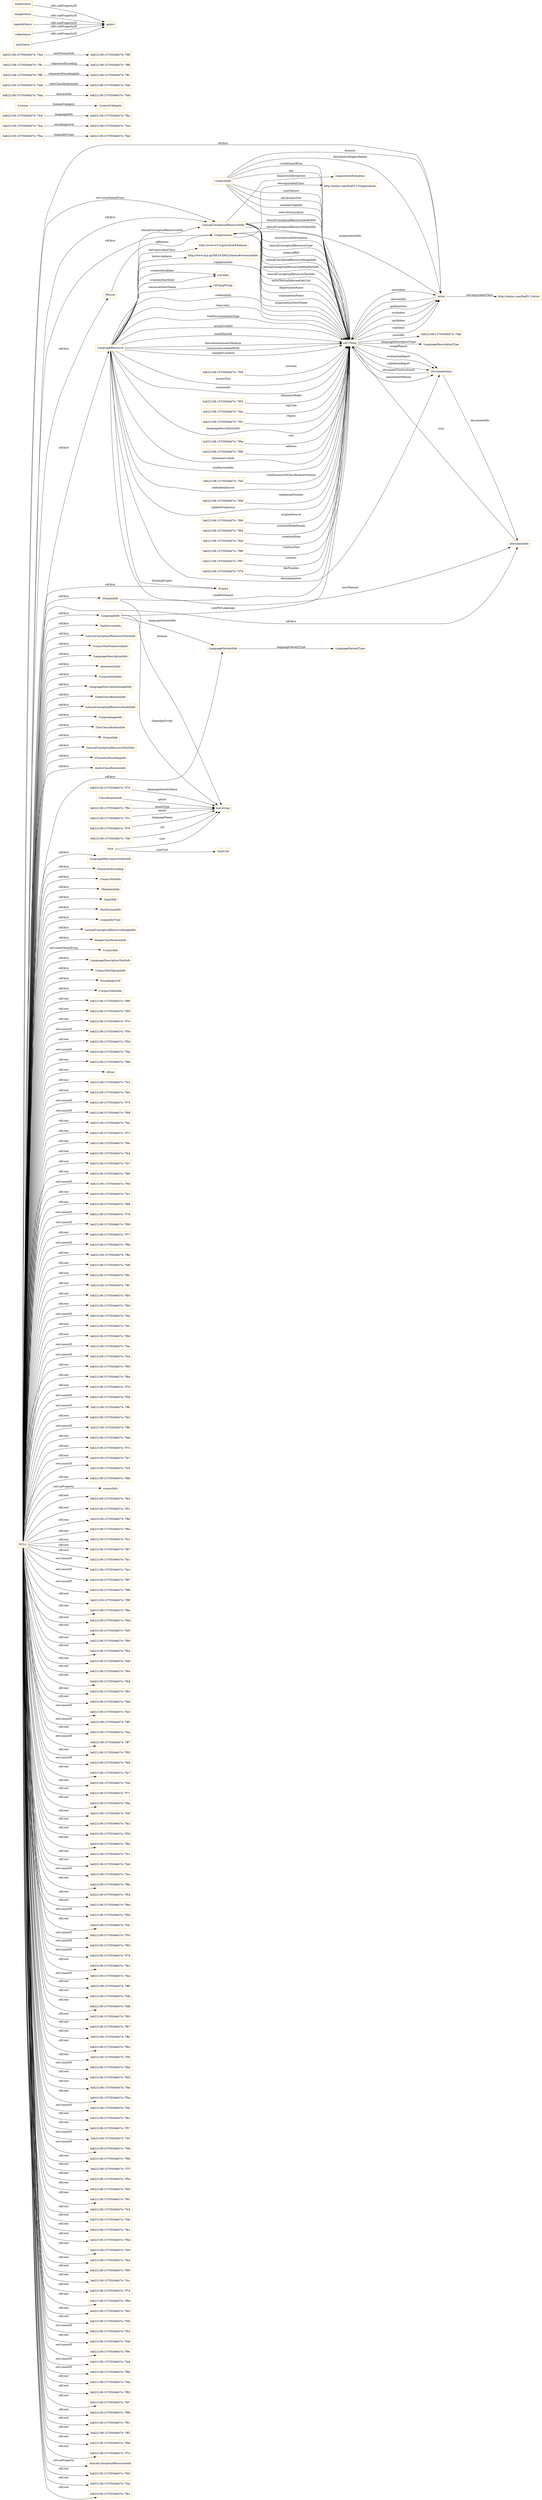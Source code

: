 digraph ar2dtool_diagram { 
rankdir=LR;
size="1501"
node [shape = rectangle, color="orange"]; ":Person" "3a622108:15705046d74:-7fba" ":ToolServiceInfo" ":DocumentInfo" "3a622108:15705046d74:-7fef" "3a622108:15705046d74:-7fce" ":Actor" "3a622108:15705046d74:-7f56" ":LexicalConceptualResourceVideoInfo" "3a622108:15705046d74:-7f69" ":CorpusTextNumericalInfo" "3a622108:15705046d74:-7fc9" ":LanguageDescriptionInfo" "3a622108:15705046d74:-7f94" ":AnnotationInfo" "3a622108:15705046d74:-7fcb" "3a622108:15705046d74:-7f70" "3a622108:15705046d74:-7fad" "http://xmlns.com/foaf/0.1/Actor" "3a622108:15705046d74:-7fe9" ":License" "3a622108:15705046d74:-7fdd" ":CorpusAudioInfo" ":ClassificationInfo" "3a622108:15705046d74:-7f88" ":LanguageDescriptionImageInfo" "3a622108:15705046d74:-7fbc" ":VideoClassificationInfo" ":Project" ":LexicalConceptualResourceAudioInfo" ":LanguageDescriptionType" "3a622108:15705046d74:-7f97" "3a622108:15705046d74:-7fab" "3a622108:15705046d74:-7f6c" "3a622108:15705046d74:-7f79" ":CorpusImageInfo" ":TextClassificationInfo" ":OutputInfo" ":LicenceInfo" ":LexicalConceptualResourceTextInfo" "3a622108:15705046d74:-7fa6" ":LanguageResource" "3a622108:15705046d74:-7f9d" "3a622108:15705046d74:-7ff1" "3a622108:15705046d74:-7ff6" "3a622108:15705046d74:-7f7c" ":Organization" ":CharacterEncodingInfo" "3a622108:15705046d74:-7f76" ":LexicalConceptualResourceInfo" ":AudioClassificationInfo" ":LanguageVarietyInfo" ":LanguageDescriptionVideoInfo" ":CharacterEncoding" ":Size" "3a622108:15705046d74:-7fd0" ":Documentation" "3a622108:15705046d74:-7f59" ":LanguageVarietyType" ":CorpusTextInfo" "http://xmlns.com/foaf/0.1/Organization" ":MetadataInfo" ":InputInfo" ":DomainInfo" "3a622108:15705046d74:-7f53" ":LicenseCategory" ":LanguageInfo" "3a622108:15705046d74:-7f4a" ":TextFormatInfo" ":LingualityType" "3a622108:15705046d74:-7f4f" "3a622108:15705046d74:-7f5c" ":LexicalConceptualResourceImageInfo" "3a622108:15705046d74:-7f9a" ":ImageClassificationInfo" ":CorpusInfo" ":LanguageDescriptionTextInfo" ":CorpusTextNgramInfo" "http://www.w3.org/ns/dcat#Dataset" ":EncodingLevel" "3a622108:15705046d74:-7ffc" ":CorpusVideoInfo" "3a622108:15705046d74:-7f9f" "3a622108:15705046d74:-7fa4" "3a622108:15705046d74:-7ff8" "3a622108:15705046d74:-7fa9" ":SizeUnit" ":LinguisticInformation" ; /*classes style*/
	":Organization" -> "http://xmlns.com/foaf/0.1/Organization" [ label = "owl:equivalentClass" ];
	":audioGenre" -> ":genre" [ label = "rdfs:subPropertyOf" ];
	":imageGenre" -> ":genre" [ label = "rdfs:subPropertyOf" ];
	":speechGenre" -> ":genre" [ label = "rdfs:subPropertyOf" ];
	":videoGenre" -> ":genre" [ label = "rdfs:subPropertyOf" ];
	":textGenre" -> ":genre" [ label = "rdfs:subPropertyOf" ];
	":LanguageResource" -> "http://www.ilsp.gr/META-XMLSchema#resourceInfo" [ label = "terms:replaces" ];
	":LanguageResource" -> "http://www.w3.org/ns/dcat#Dataset" [ label = "owl:equivalentClass" ];
	"NULL" -> "3a622108:15705046d74:-7f86" [ label = "rdf:rest" ];
	"NULL" -> "3a622108:15705046d74:-7f65" [ label = "rdf:rest" ];
	"NULL" -> "3a622108:15705046d74:-7f7e" [ label = "rdf:rest" ];
	"NULL" -> "3a622108:15705046d74:-7f5b" [ label = "owl:unionOf" ];
	"NULL" -> "3a622108:15705046d74:-7f5d" [ label = "rdf:rest" ];
	"NULL" -> ":DomainInfo" [ label = "rdf:first" ];
	"NULL" -> "3a622108:15705046d74:-7f4e" [ label = "owl:unionOf" ];
	"NULL" -> ":CorpusTextNumericalInfo" [ label = "rdf:first" ];
	"NULL" -> "3a622108:15705046d74:-7f90" [ label = "rdf:rest" ];
	"NULL" -> "rdf:nil" [ label = "rdf:rest" ];
	"NULL" -> "3a622108:15705046d74:-7fc4" [ label = "rdf:rest" ];
	"NULL" -> "3a622108:15705046d74:-7fe0" [ label = "rdf:rest" ];
	"NULL" -> "3a622108:15705046d74:-7f75" [ label = "owl:unionOf" ];
	"NULL" -> "3a622108:15705046d74:-7f68" [ label = "owl:unionOf" ];
	"NULL" -> "3a622108:15705046d74:-7fec" [ label = "rdf:rest" ];
	"NULL" -> ":CorpusImageInfo" [ label = "rdf:first" ];
	"NULL" -> "3a622108:15705046d74:-7f73" [ label = "rdf:rest" ];
	"NULL" -> "3a622108:15705046d74:-7f8c" [ label = "rdf:rest" ];
	"NULL" -> "3a622108:15705046d74:-7fe4" [ label = "rdf:rest" ];
	"NULL" -> "3a622108:15705046d74:-7fa7" [ label = "rdf:rest" ];
	"NULL" -> "3a622108:15705046d74:-7f89" [ label = "rdf:rest" ];
	"NULL" -> "3a622108:15705046d74:-7f6f" [ label = "owl:unionOf" ];
	"NULL" -> ":LexicalConceptualResourceVideoInfo" [ label = "rdf:first" ];
	"NULL" -> "3a622108:15705046d74:-7fc3" [ label = "rdf:rest" ];
	"NULL" -> "3a622108:15705046d74:-7f98" [ label = "rdf:rest" ];
	"NULL" -> "3a622108:15705046d74:-7f7b" [ label = "owl:unionOf" ];
	"NULL" -> "3a622108:15705046d74:-7f99" [ label = "owl:unionOf" ];
	"NULL" -> "3a622108:15705046d74:-7f77" [ label = "rdf:rest" ];
	"NULL" -> ":Organization" [ label = "rdf:first" ];
	"NULL" -> "3a622108:15705046d74:-7f6b" [ label = "owl:unionOf" ];
	"NULL" -> "3a622108:15705046d74:-7ffa" [ label = "rdf:rest" ];
	"NULL" -> "3a622108:15705046d74:-7fd6" [ label = "rdf:rest" ];
	"NULL" -> "3a622108:15705046d74:-7f81" [ label = "rdf:rest" ];
	"NULL" -> "3a622108:15705046d74:-7ff2" [ label = "rdf:rest" ];
	"NULL" -> "3a622108:15705046d74:-7fb5" [ label = "rdf:rest" ];
	"NULL" -> "3a622108:15705046d74:-7f60" [ label = "rdf:rest" ];
	"NULL" -> "3a622108:15705046d74:-7faa" [ label = "owl:unionOf" ];
	"NULL" -> ":LanguageVarietyInfo" [ label = "rdf:first" ];
	"NULL" -> "3a622108:15705046d74:-7fd1" [ label = "rdf:rest" ];
	"NULL" -> ":LexicalConceptualResourceImageInfo" [ label = "rdf:first" ];
	"NULL" -> "3a622108:15705046d74:-7fb0" [ label = "rdf:rest" ];
	"NULL" -> "3a622108:15705046d74:-7fac" [ label = "owl:unionOf" ];
	"NULL" -> "3a622108:15705046d74:-7fcd" [ label = "owl:unionOf" ];
	"NULL" -> ":CharacterEncodingInfo" [ label = "rdf:first" ];
	"NULL" -> "3a622108:15705046d74:-7f85" [ label = "rdf:rest" ];
	"NULL" -> "3a622108:15705046d74:-7f64" [ label = "rdf:rest" ];
	"NULL" -> "3a622108:15705046d74:-7f7d" [ label = "rdf:rest" ];
	"NULL" -> "3a622108:15705046d74:-7f58" [ label = "owl:unionOf" ];
	"NULL" -> "3a622108:15705046d74:-7ffb" [ label = "owl:unionOf" ];
	"NULL" -> ":ToolServiceInfo" [ label = "rdf:first" ];
	"NULL" -> ":EncodingLevel" [ label = "rdf:first" ];
	"NULL" -> "3a622108:15705046d74:-7fa2" [ label = "rdf:rest" ];
	"NULL" -> "3a622108:15705046d74:-7ff0" [ label = "owl:unionOf" ];
	"NULL" -> "3a622108:15705046d74:-7feb" [ label = "rdf:rest" ];
	"NULL" -> "3a622108:15705046d74:-7f72" [ label = "rdf:rest" ];
	"NULL" -> "3a622108:15705046d74:-7fc7" [ label = "rdf:rest" ];
	"NULL" -> "3a622108:15705046d74:-7fc8" [ label = "owl:unionOf" ];
	"NULL" -> "3a622108:15705046d74:-7f8b" [ label = "rdf:rest" ];
	"NULL" -> ":corpusInfo" [ label = "owl:onProperty" ];
	"NULL" -> "3a622108:15705046d74:-7fe3" [ label = "rdf:rest" ];
	"NULL" -> "3a622108:15705046d74:-7f51" [ label = "rdf:rest" ];
	"NULL" -> "3a622108:15705046d74:-7fbf" [ label = "rdf:rest" ];
	"NULL" -> "3a622108:15705046d74:-7f6a" [ label = "rdf:rest" ];
	"NULL" -> "3a622108:15705046d74:-7fc2" [ label = "rdf:rest" ];
	"NULL" -> "3a622108:15705046d74:-7f67" [ label = "rdf:rest" ];
	"NULL" -> "3a622108:15705046d74:-7fa1" [ label = "rdf:rest" ];
	"NULL" -> ":Actor" [ label = "rdf:first" ];
	"NULL" -> ":VideoClassificationInfo" [ label = "rdf:first" ];
	"NULL" -> "3a622108:15705046d74:-7fa3" [ label = "owl:unionOf" ];
	"NULL" -> "3a622108:15705046d74:-7f87" [ label = "owl:unionOf" ];
	"NULL" -> "3a622108:15705046d74:-7f96" [ label = "owl:unionOf" ];
	"NULL" -> "3a622108:15705046d74:-7f8f" [ label = "rdf:rest" ];
	"NULL" -> ":Person" [ label = "rdf:first" ];
	"NULL" -> ":CorpusAudioInfo" [ label = "rdf:first" ];
	"NULL" -> "3a622108:15705046d74:-7f6e" [ label = "rdf:rest" ];
	"NULL" -> ":CharacterEncoding" [ label = "rdf:first" ];
	"NULL" -> "3a622108:15705046d74:-7f4d" [ label = "rdf:rest" ];
	"NULL" -> ":AudioClassificationInfo" [ label = "rdf:first" ];
	"NULL" -> "3a622108:15705046d74:-7fd5" [ label = "rdf:rest" ];
	"NULL" -> "3a622108:15705046d74:-7f80" [ label = "rdf:rest" ];
	"NULL" -> "3a622108:15705046d74:-7fb4" [ label = "rdf:rest" ];
	"NULL" -> ":TextClassificationInfo" [ label = "rdf:first" ];
	"NULL" -> "3a622108:15705046d74:-7fd9" [ label = "rdf:rest" ];
	"NULL" -> "3a622108:15705046d74:-7f84" [ label = "rdf:rest" ];
	"NULL" -> "3a622108:15705046d74:-7fb8" [ label = "rdf:rest" ];
	"NULL" -> "3a622108:15705046d74:-7f63" [ label = "rdf:rest" ];
	"NULL" -> ":DocumentInfo" [ label = "rdf:first" ];
	"NULL" -> "3a622108:15705046d74:-7fd4" [ label = "rdf:rest" ];
	"NULL" -> ":LexicalConceptualResourceTextInfo" [ label = "rdf:first" ];
	"NULL" -> ":CorpusInfo" [ label = "owl:someValuesFrom" ];
	"NULL" -> "3a622108:15705046d74:-7fa5" [ label = "owl:unionOf" ];
	"NULL" -> ":CorpusTextNgramInfo" [ label = "rdf:first" ];
	"NULL" -> "3a622108:15705046d74:-7ff5" [ label = "owl:unionOf" ];
	"NULL" -> "3a622108:15705046d74:-7fea" [ label = "rdf:rest" ];
	"NULL" -> "3a622108:15705046d74:-7ff7" [ label = "owl:unionOf" ];
	"NULL" -> "3a622108:15705046d74:-7f92" [ label = "rdf:rest" ];
	"NULL" -> "3a622108:15705046d74:-7fe8" [ label = "owl:unionOf" ];
	"NULL" -> "3a622108:15705046d74:-7fe7" [ label = "rdf:rest" ];
	"NULL" -> "3a622108:15705046d74:-7fc6" [ label = "rdf:rest" ];
	"NULL" -> "3a622108:15705046d74:-7f71" [ label = "rdf:rest" ];
	"NULL" -> "3a622108:15705046d74:-7f8a" [ label = "rdf:rest" ];
	"NULL" -> "3a622108:15705046d74:-7fdf" [ label = "rdf:rest" ];
	"NULL" -> "3a622108:15705046d74:-7fe2" [ label = "rdf:rest" ];
	"NULL" -> "3a622108:15705046d74:-7f50" [ label = "rdf:rest" ];
	"NULL" -> "3a622108:15705046d74:-7fbe" [ label = "rdf:rest" ];
	"NULL" -> "3a622108:15705046d74:-7fc1" [ label = "rdf:rest" ];
	"NULL" -> "3a622108:15705046d74:-7fa0" [ label = "rdf:rest" ];
	"NULL" -> "3a622108:15705046d74:-7fca" [ label = "owl:unionOf" ];
	"NULL" -> "3a622108:15705046d74:-7f8e" [ label = "rdf:rest" ];
	"NULL" -> "3a622108:15705046d74:-7f54" [ label = "rdf:rest" ];
	"NULL" -> "3a622108:15705046d74:-7f6d" [ label = "rdf:rest" ];
	"NULL" -> "3a622108:15705046d74:-7fb9" [ label = "owl:unionOf" ];
	"NULL" -> "3a622108:15705046d74:-7f4c" [ label = "rdf:rest" ];
	"NULL" -> "3a622108:15705046d74:-7f55" [ label = "owl:unionOf" ];
	"NULL" -> ":CorpusTextInfo" [ label = "rdf:first" ];
	"NULL" -> "3a622108:15705046d74:-7f93" [ label = "owl:unionOf" ];
	"NULL" -> ":LanguageDescriptionInfo" [ label = "rdf:first" ];
	"NULL" -> "3a622108:15705046d74:-7f78" [ label = "owl:unionOf" ];
	"NULL" -> "3a622108:15705046d74:-7fb3" [ label = "rdf:rest" ];
	"NULL" -> ":AnnotationInfo" [ label = "rdf:first" ];
	"NULL" -> ":LexicalConceptualResourceInfo" [ label = "owl:someValuesFrom" ];
	"NULL" -> ":TextFormatInfo" [ label = "rdf:first" ];
	"NULL" -> "3a622108:15705046d74:-7fee" [ label = "owl:unionOf" ];
	"NULL" -> "3a622108:15705046d74:-7ff9" [ label = "rdf:rest" ];
	"NULL" -> "3a622108:15705046d74:-7fdb" [ label = "rdf:rest" ];
	"NULL" -> "3a622108:15705046d74:-7fd8" [ label = "rdf:rest" ];
	"NULL" -> "3a622108:15705046d74:-7f83" [ label = "rdf:rest" ];
	"NULL" -> "3a622108:15705046d74:-7fb7" [ label = "rdf:rest" ];
	"NULL" -> "3a622108:15705046d74:-7ff4" [ label = "rdf:rest" ];
	"NULL" -> "3a622108:15705046d74:-7f62" [ label = "rdf:rest" ];
	"NULL" -> "3a622108:15705046d74:-7f5f" [ label = "rdf:rest" ];
	"NULL" -> ":Project" [ label = "rdf:first" ];
	"NULL" -> ":MetadataInfo" [ label = "rdf:first" ];
	"NULL" -> "3a622108:15705046d74:-7fbb" [ label = "owl:unionOf" ];
	"NULL" -> ":LanguageInfo" [ label = "rdf:first" ];
	"NULL" -> "3a622108:15705046d74:-7fd3" [ label = "rdf:rest" ];
	"NULL" -> ":LexicalConceptualResourceAudioInfo" [ label = "rdf:first" ];
	"NULL" -> "3a622108:15705046d74:-7faf" [ label = "rdf:rest" ];
	"NULL" -> "3a622108:15705046d74:-7f5a" [ label = "rdf:rest" ];
	"NULL" -> "3a622108:15705046d74:-7fdc" [ label = "owl:unionOf" ];
	"NULL" -> "3a622108:15705046d74:-7fb2" [ label = "rdf:rest" ];
	"NULL" -> "3a622108:15705046d74:-7f57" [ label = "rdf:rest" ];
	"NULL" -> "3a622108:15705046d74:-7fcf" [ label = "owl:unionOf" ];
	"NULL" -> "3a622108:15705046d74:-7f49" [ label = "owl:unionOf" ];
	"NULL" -> "3a622108:15705046d74:-7f66" [ label = "rdf:rest" ];
	"NULL" -> "3a622108:15705046d74:-7f7f" [ label = "rdf:rest" ];
	"NULL" -> "3a622108:15705046d74:-7f5e" [ label = "rdf:rest" ];
	"NULL" -> ":OutputInfo" [ label = "rdf:first" ];
	"NULL" -> "3a622108:15705046d74:-7fe6" [ label = "rdf:rest" ];
	"NULL" -> "3a622108:15705046d74:-7f91" [ label = "rdf:rest" ];
	"NULL" -> "3a622108:15705046d74:-7fc5" [ label = "rdf:rest" ];
	"NULL" -> ":CorpusVideoInfo" [ label = "rdf:first" ];
	"NULL" -> "3a622108:15705046d74:-7fde" [ label = "rdf:rest" ];
	"NULL" -> "3a622108:15705046d74:-7fe1" [ label = "rdf:rest" ];
	"NULL" -> "3a622108:15705046d74:-7fbd" [ label = "rdf:rest" ];
	"NULL" -> "3a622108:15705046d74:-7fc0" [ label = "rdf:rest" ];
	"NULL" -> ":LanguageDescriptionTextInfo" [ label = "rdf:first" ];
	"NULL" -> "3a622108:15705046d74:-7fed" [ label = "rdf:rest" ];
	"NULL" -> "3a622108:15705046d74:-7f95" [ label = "rdf:rest" ];
	"NULL" -> "3a622108:15705046d74:-7fcc" [ label = "rdf:rest" ];
	"NULL" -> "3a622108:15705046d74:-7f74" [ label = "rdf:rest" ];
	"NULL" -> "3a622108:15705046d74:-7f8d" [ label = "rdf:rest" ];
	"NULL" -> ":LanguageResource" [ label = "rdf:first" ];
	"NULL" -> "3a622108:15705046d74:-7fe5" [ label = "rdf:rest" ];
	"NULL" -> "3a622108:15705046d74:-7f4b" [ label = "rdf:rest" ];
	"NULL" -> "3a622108:15705046d74:-7f52" [ label = "owl:unionOf" ];
	"NULL" -> "3a622108:15705046d74:-7f48" [ label = "rdf:rest" ];
	"NULL" -> "3a622108:15705046d74:-7f9c" [ label = "owl:unionOf" ];
	"NULL" -> ":LexicalConceptualResourceInfo" [ label = "rdf:first" ];
	"NULL" -> ":LanguageDescriptionVideoInfo" [ label = "rdf:first" ];
	"NULL" -> ":ImageClassificationInfo" [ label = "rdf:first" ];
	"NULL" -> "3a622108:15705046d74:-7fa8" [ label = "owl:unionOf" ];
	"NULL" -> ":InputInfo" [ label = "rdf:first" ];
	"NULL" -> ":LingualityType" [ label = "rdf:first" ];
	"NULL" -> "3a622108:15705046d74:-7f9e" [ label = "owl:unionOf" ];
	"NULL" -> "3a622108:15705046d74:-7fda" [ label = "rdf:rest" ];
	"NULL" -> "3a622108:15705046d74:-7f82" [ label = "rdf:rest" ];
	"NULL" -> "3a622108:15705046d74:-7fd7" [ label = "rdf:rest" ];
	"NULL" -> "3a622108:15705046d74:-7f9b" [ label = "rdf:rest" ];
	"NULL" -> "3a622108:15705046d74:-7f61" [ label = "rdf:rest" ];
	"NULL" -> "3a622108:15705046d74:-7ff3" [ label = "rdf:rest" ];
	"NULL" -> "3a622108:15705046d74:-7fb6" [ label = "rdf:rest" ];
	"NULL" -> "3a622108:15705046d74:-7f7a" [ label = "rdf:rest" ];
	"NULL" -> ":lexicalConceptualResourceInfo" [ label = "owl:onProperty" ];
	"NULL" -> "3a622108:15705046d74:-7fd2" [ label = "rdf:rest" ];
	"NULL" -> "3a622108:15705046d74:-7fae" [ label = "rdf:rest" ];
	"NULL" -> ":LanguageDescriptionImageInfo" [ label = "rdf:first" ];
	"NULL" -> "3a622108:15705046d74:-7fb1" [ label = "rdf:rest" ];
	":Actor" -> "http://xmlns.com/foaf/0.1/Actor" [ label = "owl:equivalentClass" ];
	"3a622108:15705046d74:-7f69" -> "owl:Thing" [ label = ":originalSource" ];
	":LanguageResource" -> ":DocumentInfo" [ label = ":userManual" ];
	"owl:Thing" -> ":Documentation" [ label = ":annotationManual" ];
	":LanguageResource" -> "owl:Thing" [ label = ":validationInfo" ];
	":LanguageResource" -> "owl:Thing" [ label = ":relationInfo" ];
	":LanguageResource" -> "xsd:date" [ label = ":creationStartDate" ];
	"owl:Thing" -> ":Actor" [ label = ":evaluator" ];
	":LanguageResource" -> "owl:Thing" [ label = ":metadataSource" ];
	"3a622108:15705046d74:-7ffc" -> "3a622108:15705046d74:-7ff8" [ label = ":characterEncoding" ];
	":Organization" -> "owl:Thing" [ label = ":departmentName" ];
	":Actor" -> ":Organization" [ label = ":organizationInfo" ];
	"owl:Thing" -> ":LanguageDescriptionType" [ label = ":languageDescriptionType" ];
	":LexicalConceptualResourceInfo" -> "owl:Thing" [ label = ":extraTextualInformationUnit" ];
	":LanguageResource" -> "owl:Thing" [ label = "base:islrn" ];
	":LanguageResource" -> "owl:Thing" [ label = ":toolDocumentationType" ];
	":Size" -> ":SizeUnit" [ label = ":sizeUnit" ];
	":License" -> ":LicenseCategory" [ label = ":licenseCategory" ];
	"owl:Thing" -> ":Actor" [ label = ":iprHolder" ];
	"3a622108:15705046d74:-7f76" -> "xsd:string" [ label = ":languageName" ];
	"3a622108:15705046d74:-7fc9" -> "3a622108:15705046d74:-7fbc" [ label = ":languageInfo" ];
	"3a622108:15705046d74:-7f94" -> "owl:Thing" [ label = ":creationModeDetails" ];
	":LanguageResource" -> "rdf:langString" [ label = ":resourceShortName" ];
	":LanguageResource" -> "owl:Thing" [ label = ":actualUseInfo" ];
	"3a622108:15705046d74:-7fa9" -> "3a622108:15705046d74:-7fa6" [ label = ":textClassificationInfo" ];
	"owl:Thing" -> ":Actor" [ label = ":annotator" ];
	"3a622108:15705046d74:-7fdd" -> "3a622108:15705046d74:-7fd0" [ label = ":domainInfo" ];
	":LexicalConceptualResourceInfo" -> "owl:Thing" [ label = ":lexicalConceptualResourceAudioInfo" ];
	":LexicalConceptualResourceInfo" -> "owl:Thing" [ label = ":lexicalConceptualResourceVideoInfo" ];
	":LanguageResource" -> "xsd:date" [ label = ":creationEndDate" ];
	":Actor" -> "owl:Thing" [ label = ":personInfo" ];
	":Actor" -> "owl:Thing" [ label = ":publications" ];
	"3a622108:15705046d74:-7fa4" -> "3a622108:15705046d74:-7f9f" [ label = ":textFormatInfo" ];
	"owl:Thing" -> ":Documentation" [ label = ":usageReport" ];
	":LanguageResource" -> "owl:Thing" [ label = ":metaShareId" ];
	":LanguageResource" -> "owl:Thing" [ label = ":distributionAccessMedium" ];
	":LanguageResource" -> "owl:Thing" [ label = ":resourceAssociatedWith" ];
	":LanguageInfo" -> ":LanguageVarietyInfo" [ label = ":languageVarietyInfo" ];
	":LicenceInfo" -> ":Actor" [ label = ":licensor" ];
	":LanguageResource" -> "owl:Thing" [ label = ":samplesLocation" ];
	"3a622108:15705046d74:-7f9d" -> "owl:Thing" [ label = ":address" ];
	"3a622108:15705046d74:-7ff6" -> "3a622108:15705046d74:-7ff1" [ label = ":characterEncodingInfo" ];
	"3a622108:15705046d74:-7f4a" -> "owl:Thing" [ label = ":zipCode" ];
	":Size" -> "xsd:string" [ label = ":size" ];
	":LexicalConceptualResourceInfo" -> "owl:Thing" [ label = ":extratextualInformation" ];
	"3a622108:15705046d74:-7f9a" -> "owl:Thing" [ label = ":city" ];
	":LanguageResource" -> "owl:Thing" [ label = ":accessTool" ];
	":LicenceInfo" -> "owl:Thing" [ label = ":conditionsOfUse" ];
	":LicenceInfo" -> "owl:Thing" [ label = ":fee" ];
	":LexicalConceptualResourceInfo" -> "owl:Thing" [ label = ":lexicalConceptualResourceType" ];
	":Organization" -> "owl:Thing" [ label = ":organizationName" ];
	":LanguageResource" -> ":Documentation" [ label = ":documentation" ];
	":LicenceInfo" -> "owl:Thing" [ label = ":userNature" ];
	":LicenceInfo" -> ":Actor" [ label = ":distributionRightsHolder" ];
	":LexicalConceptualResourceInfo" -> "owl:Thing" [ label = ":externalRef" ];
	":LanguageResource" -> "owl:Thing" [ label = ":corpusInfo" ];
	"3a622108:15705046d74:-7f7c" -> "xsd:string" [ label = ":email" ];
	":LanguageResource" -> "owl:Thing" [ label = ":languageDescriptionInfo" ];
	"3a622108:15705046d74:-7f53" -> "owl:Thing" [ label = ":theoreticModel" ];
	":LicenceInfo" -> "owl:Thing" [ label = ":attributionText" ];
	":Documentation" -> ":DocumentInfo" [ label = ":documentInfo" ];
	"3a622108:15705046d74:-7fba" -> "3a622108:15705046d74:-7fad" [ label = ":lingualityType" ];
	"3a622108:15705046d74:-7f79" -> "owl:Thing" [ label = ":faxNumber" ];
	"3a622108:15705046d74:-7fef" -> "owl:Thing" [ label = ":conformanceToClassificationScheme" ];
	":Documentation" -> "owl:Thing" [ label = ":documentUnstructured" ];
	"3a622108:15705046d74:-7fce" -> "3a622108:15705046d74:-7fcb" [ label = ":encodingLevel" ];
	":LanguageResource" -> ":LexicalConceptualResourceInfo" [ label = ":lexicalConceptualResourceInfo" ];
	"owl:Thing" -> ":Actor" [ label = ":validator" ];
	"3a622108:15705046d74:-7fe9" -> "owl:Thing" [ label = ":creationMode" ];
	"owl:Thing" -> "3a622108:15705046d74:-7fab" [ label = ":recorder" ];
	":ClassificationInfo" -> "xsd:string" [ label = ":genre" ];
	"3a622108:15705046d74:-7f5c" -> "owl:Thing" [ label = ":region" ];
	"3a622108:15705046d74:-7f97" -> "owl:Thing" [ label = ":country" ];
	":LexicalConceptualResourceInfo" -> "owl:Thing" [ label = ":lexicalConceptualResourceImageInfo" ];
	"3a622108:15705046d74:-7f70" -> "xsd:string" [ label = ":languageVarietyName" ];
	":Person" -> ":Organization" [ label = ":affiliation" ];
	"owl:Thing" -> ":Documentation" [ label = ":evaluationReport" ];
	"owl:Thing" -> ":Documentation" [ label = ":validationReport" ];
	":LexicalConceptualResourceInfo" -> "owl:Thing" [ label = ":lexicalConceptualResourceMediaPartInfo" ];
	"3a622108:15705046d74:-7f6c" -> "xsd:string" [ label = ":mimeType" ];
	":LicenceInfo" -> "owl:Thing" [ label = ":membershipInfo" ];
	":DomainInfo" -> "xsd:string" [ label = ":domain" ];
	":LanguageVarietyInfo" -> ":LanguageVarietyType" [ label = ":languageVarietyType" ];
	"3a622108:15705046d74:-7f59" -> "owl:Thing" [ label = ":revision" ];
	":LanguageResource" -> "owl:Thing" [ label = ":foreseenUseInfo" ];
	":LanguageResource" -> "owl:Thing" [ label = ":toolServiceInfo" ];
	":LanguageResource" -> "owl:Thing" [ label = ":updateFrequency" ];
	"3a622108:15705046d74:-7f88" -> "owl:Thing" [ label = ":creationTool" ];
	":LanguageInfo" -> "xsd:string" [ label = ":languageScript" ];
	":LexicalConceptualResourceInfo" -> ":LinguisticInformation" [ label = ":linguisticInformation" ];
	":LicenceInfo" -> "owl:Thing" [ label = ":executionLocation" ];
	"3a622108:15705046d74:-7f4f" -> "xsd:string" [ label = ":url" ];
	":LexicalConceptualResourceInfo" -> "owl:Thing" [ label = ":lexicalConceptualResourceTextInfo" ];
	":LanguageInfo" -> "owl:Thing" [ label = ":sizePerLanguage" ];
	":LanguageResource" -> ":Project" [ label = ":fundingProject" ];
	"3a622108:15705046d74:-7f56" -> "owl:Thing" [ label = ":telephoneNumber" ];
	":DocumentInfo" -> "owl:Thing" [ label = ":issn" ];
	":Organization" -> "owl:Thing" [ label = ":organizationShortName" ];
	":DomainInfo" -> "owl:Thing" [ label = ":sizePerDomain" ];

}
